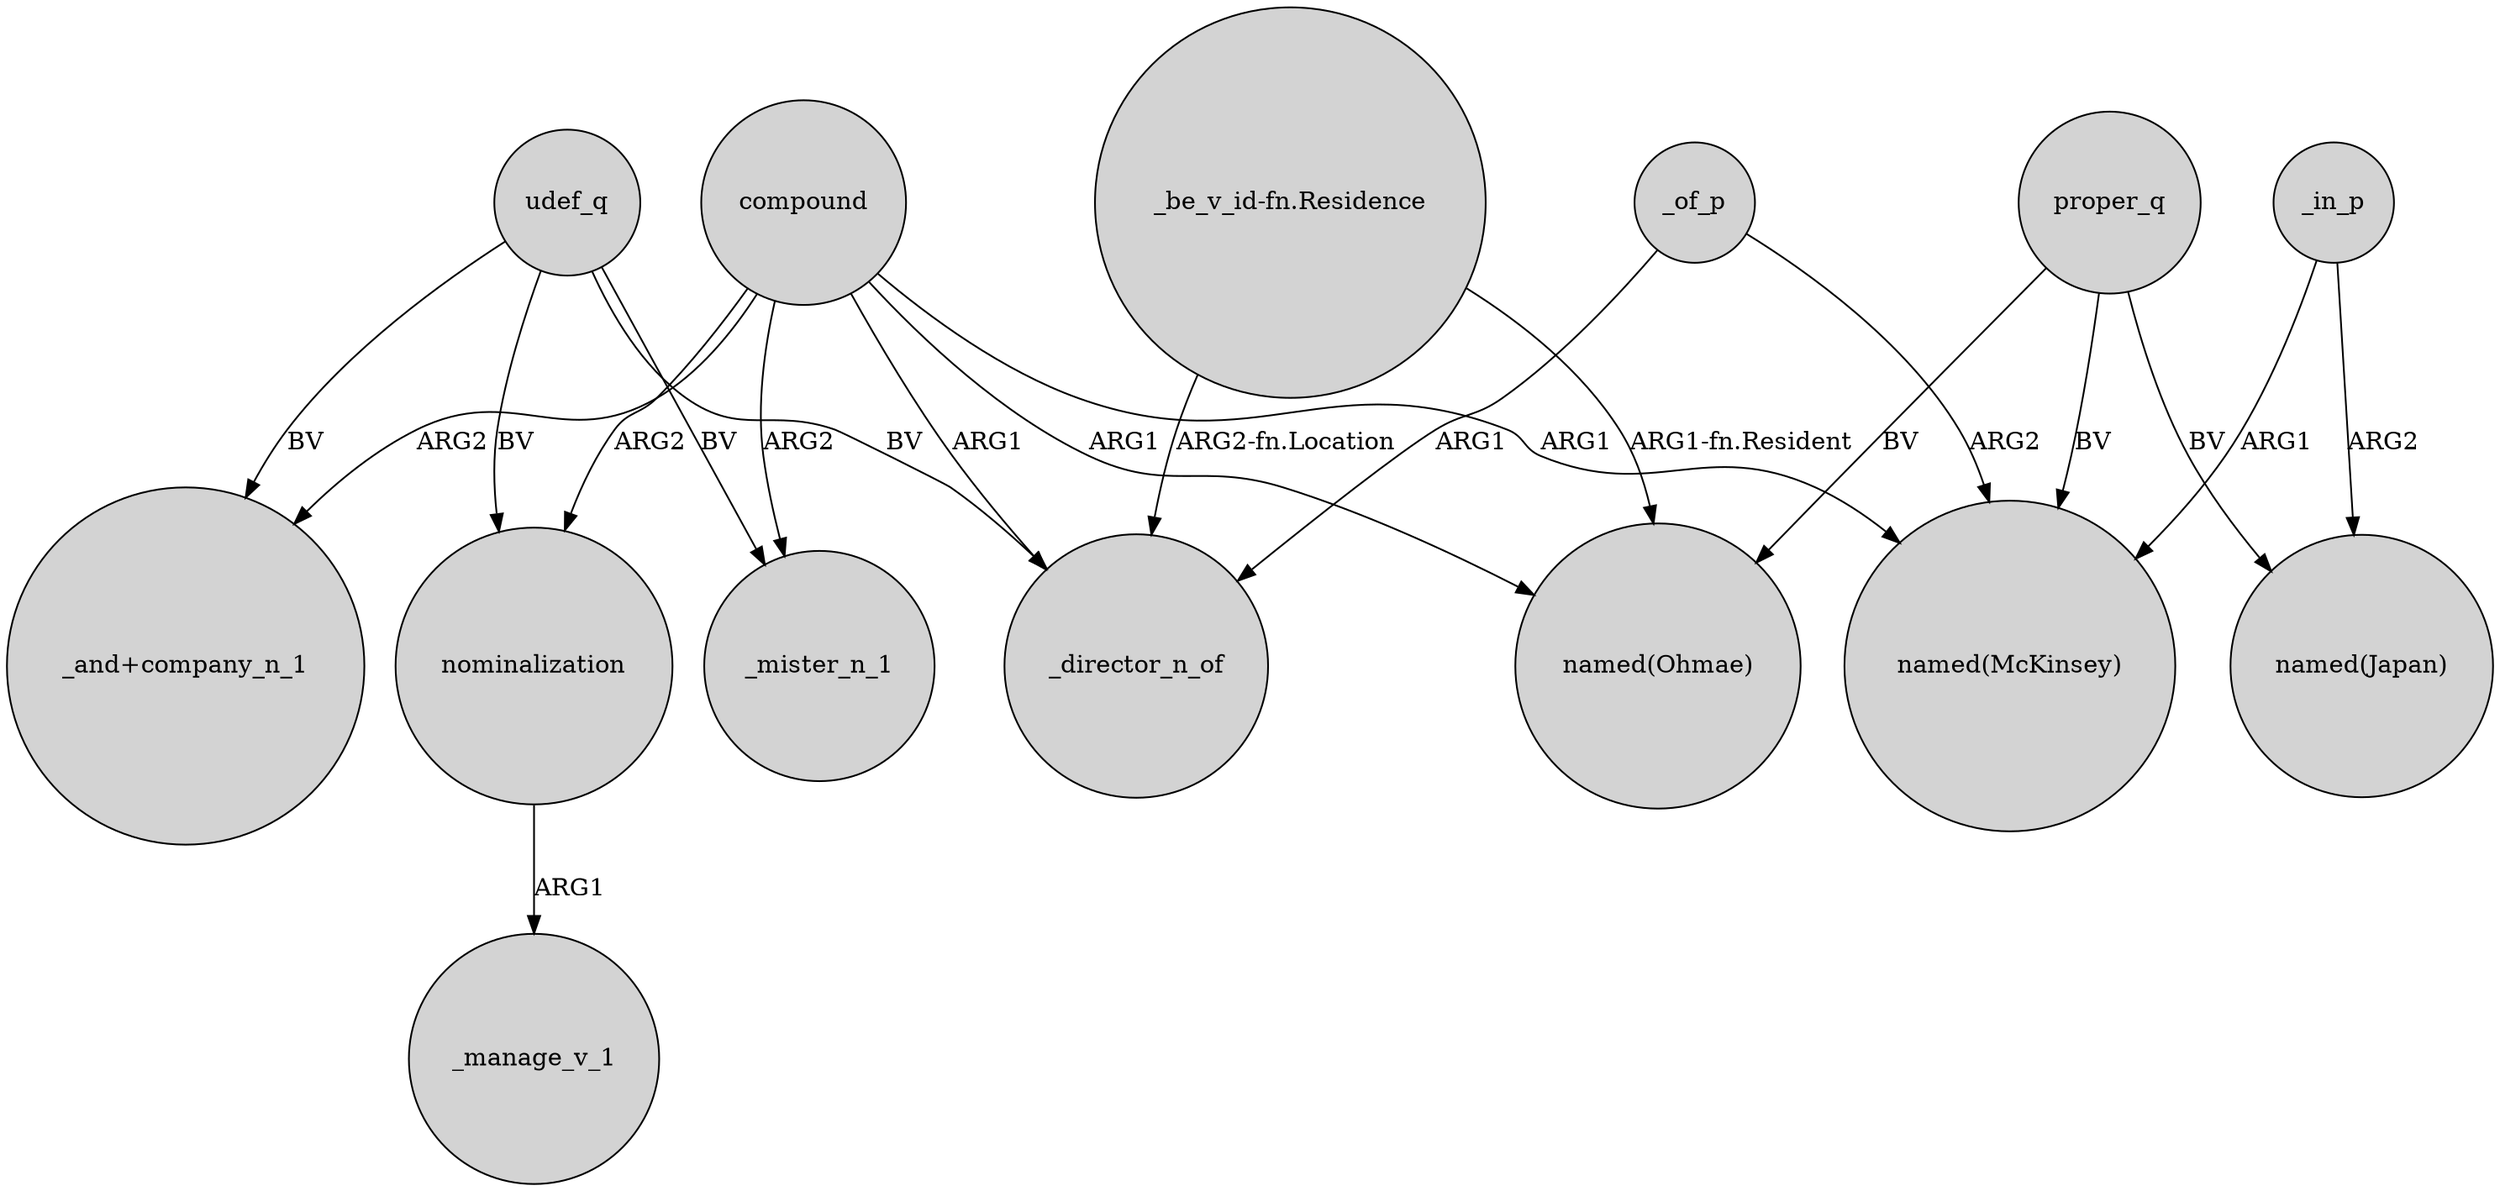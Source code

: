 digraph {
	node [shape=circle style=filled]
	udef_q -> _director_n_of [label=BV]
	compound -> _mister_n_1 [label=ARG2]
	compound -> "_and+company_n_1" [label=ARG2]
	proper_q -> "named(Ohmae)" [label=BV]
	udef_q -> nominalization [label=BV]
	udef_q -> _mister_n_1 [label=BV]
	"_be_v_id-fn.Residence" -> _director_n_of [label="ARG2-fn.Location"]
	compound -> nominalization [label=ARG2]
	_in_p -> "named(McKinsey)" [label=ARG1]
	nominalization -> _manage_v_1 [label=ARG1]
	compound -> "named(McKinsey)" [label=ARG1]
	proper_q -> "named(Japan)" [label=BV]
	compound -> "named(Ohmae)" [label=ARG1]
	_of_p -> _director_n_of [label=ARG1]
	proper_q -> "named(McKinsey)" [label=BV]
	"_be_v_id-fn.Residence" -> "named(Ohmae)" [label="ARG1-fn.Resident"]
	compound -> _director_n_of [label=ARG1]
	_in_p -> "named(Japan)" [label=ARG2]
	udef_q -> "_and+company_n_1" [label=BV]
	_of_p -> "named(McKinsey)" [label=ARG2]
}
